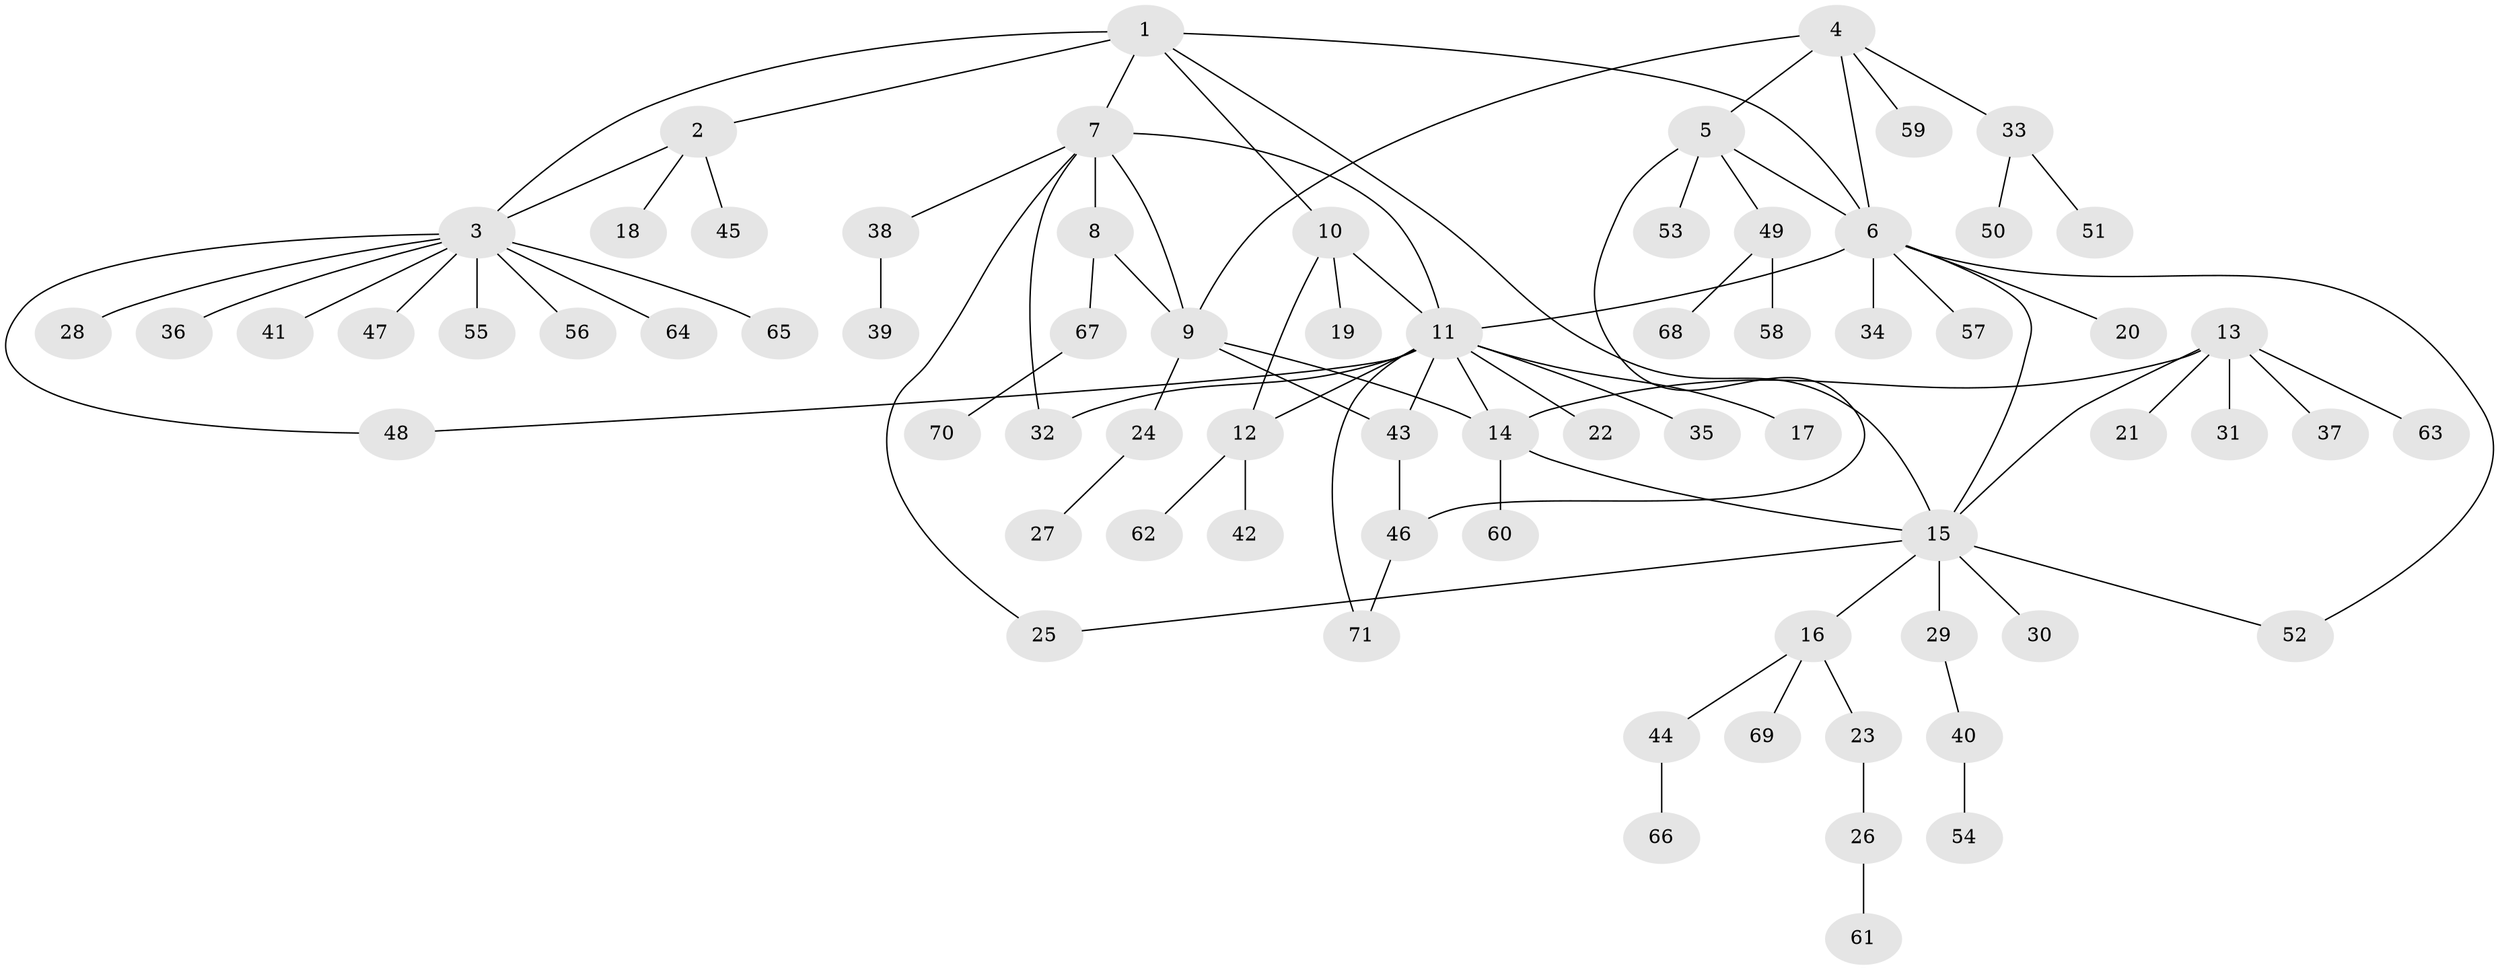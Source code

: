 // Generated by graph-tools (version 1.1) at 2025/11/02/27/25 16:11:37]
// undirected, 71 vertices, 88 edges
graph export_dot {
graph [start="1"]
  node [color=gray90,style=filled];
  1;
  2;
  3;
  4;
  5;
  6;
  7;
  8;
  9;
  10;
  11;
  12;
  13;
  14;
  15;
  16;
  17;
  18;
  19;
  20;
  21;
  22;
  23;
  24;
  25;
  26;
  27;
  28;
  29;
  30;
  31;
  32;
  33;
  34;
  35;
  36;
  37;
  38;
  39;
  40;
  41;
  42;
  43;
  44;
  45;
  46;
  47;
  48;
  49;
  50;
  51;
  52;
  53;
  54;
  55;
  56;
  57;
  58;
  59;
  60;
  61;
  62;
  63;
  64;
  65;
  66;
  67;
  68;
  69;
  70;
  71;
  1 -- 2;
  1 -- 3;
  1 -- 6;
  1 -- 7;
  1 -- 10;
  1 -- 15;
  2 -- 3;
  2 -- 18;
  2 -- 45;
  3 -- 28;
  3 -- 36;
  3 -- 41;
  3 -- 47;
  3 -- 48;
  3 -- 55;
  3 -- 56;
  3 -- 64;
  3 -- 65;
  4 -- 5;
  4 -- 6;
  4 -- 9;
  4 -- 33;
  4 -- 59;
  5 -- 6;
  5 -- 46;
  5 -- 49;
  5 -- 53;
  6 -- 11;
  6 -- 15;
  6 -- 20;
  6 -- 34;
  6 -- 52;
  6 -- 57;
  7 -- 8;
  7 -- 9;
  7 -- 11;
  7 -- 25;
  7 -- 32;
  7 -- 38;
  8 -- 9;
  8 -- 67;
  9 -- 14;
  9 -- 24;
  9 -- 43;
  10 -- 11;
  10 -- 12;
  10 -- 19;
  11 -- 12;
  11 -- 14;
  11 -- 17;
  11 -- 22;
  11 -- 32;
  11 -- 35;
  11 -- 43;
  11 -- 48;
  11 -- 71;
  12 -- 42;
  12 -- 62;
  13 -- 14;
  13 -- 15;
  13 -- 21;
  13 -- 31;
  13 -- 37;
  13 -- 63;
  14 -- 15;
  14 -- 60;
  15 -- 16;
  15 -- 25;
  15 -- 29;
  15 -- 30;
  15 -- 52;
  16 -- 23;
  16 -- 44;
  16 -- 69;
  23 -- 26;
  24 -- 27;
  26 -- 61;
  29 -- 40;
  33 -- 50;
  33 -- 51;
  38 -- 39;
  40 -- 54;
  43 -- 46;
  44 -- 66;
  46 -- 71;
  49 -- 58;
  49 -- 68;
  67 -- 70;
}
